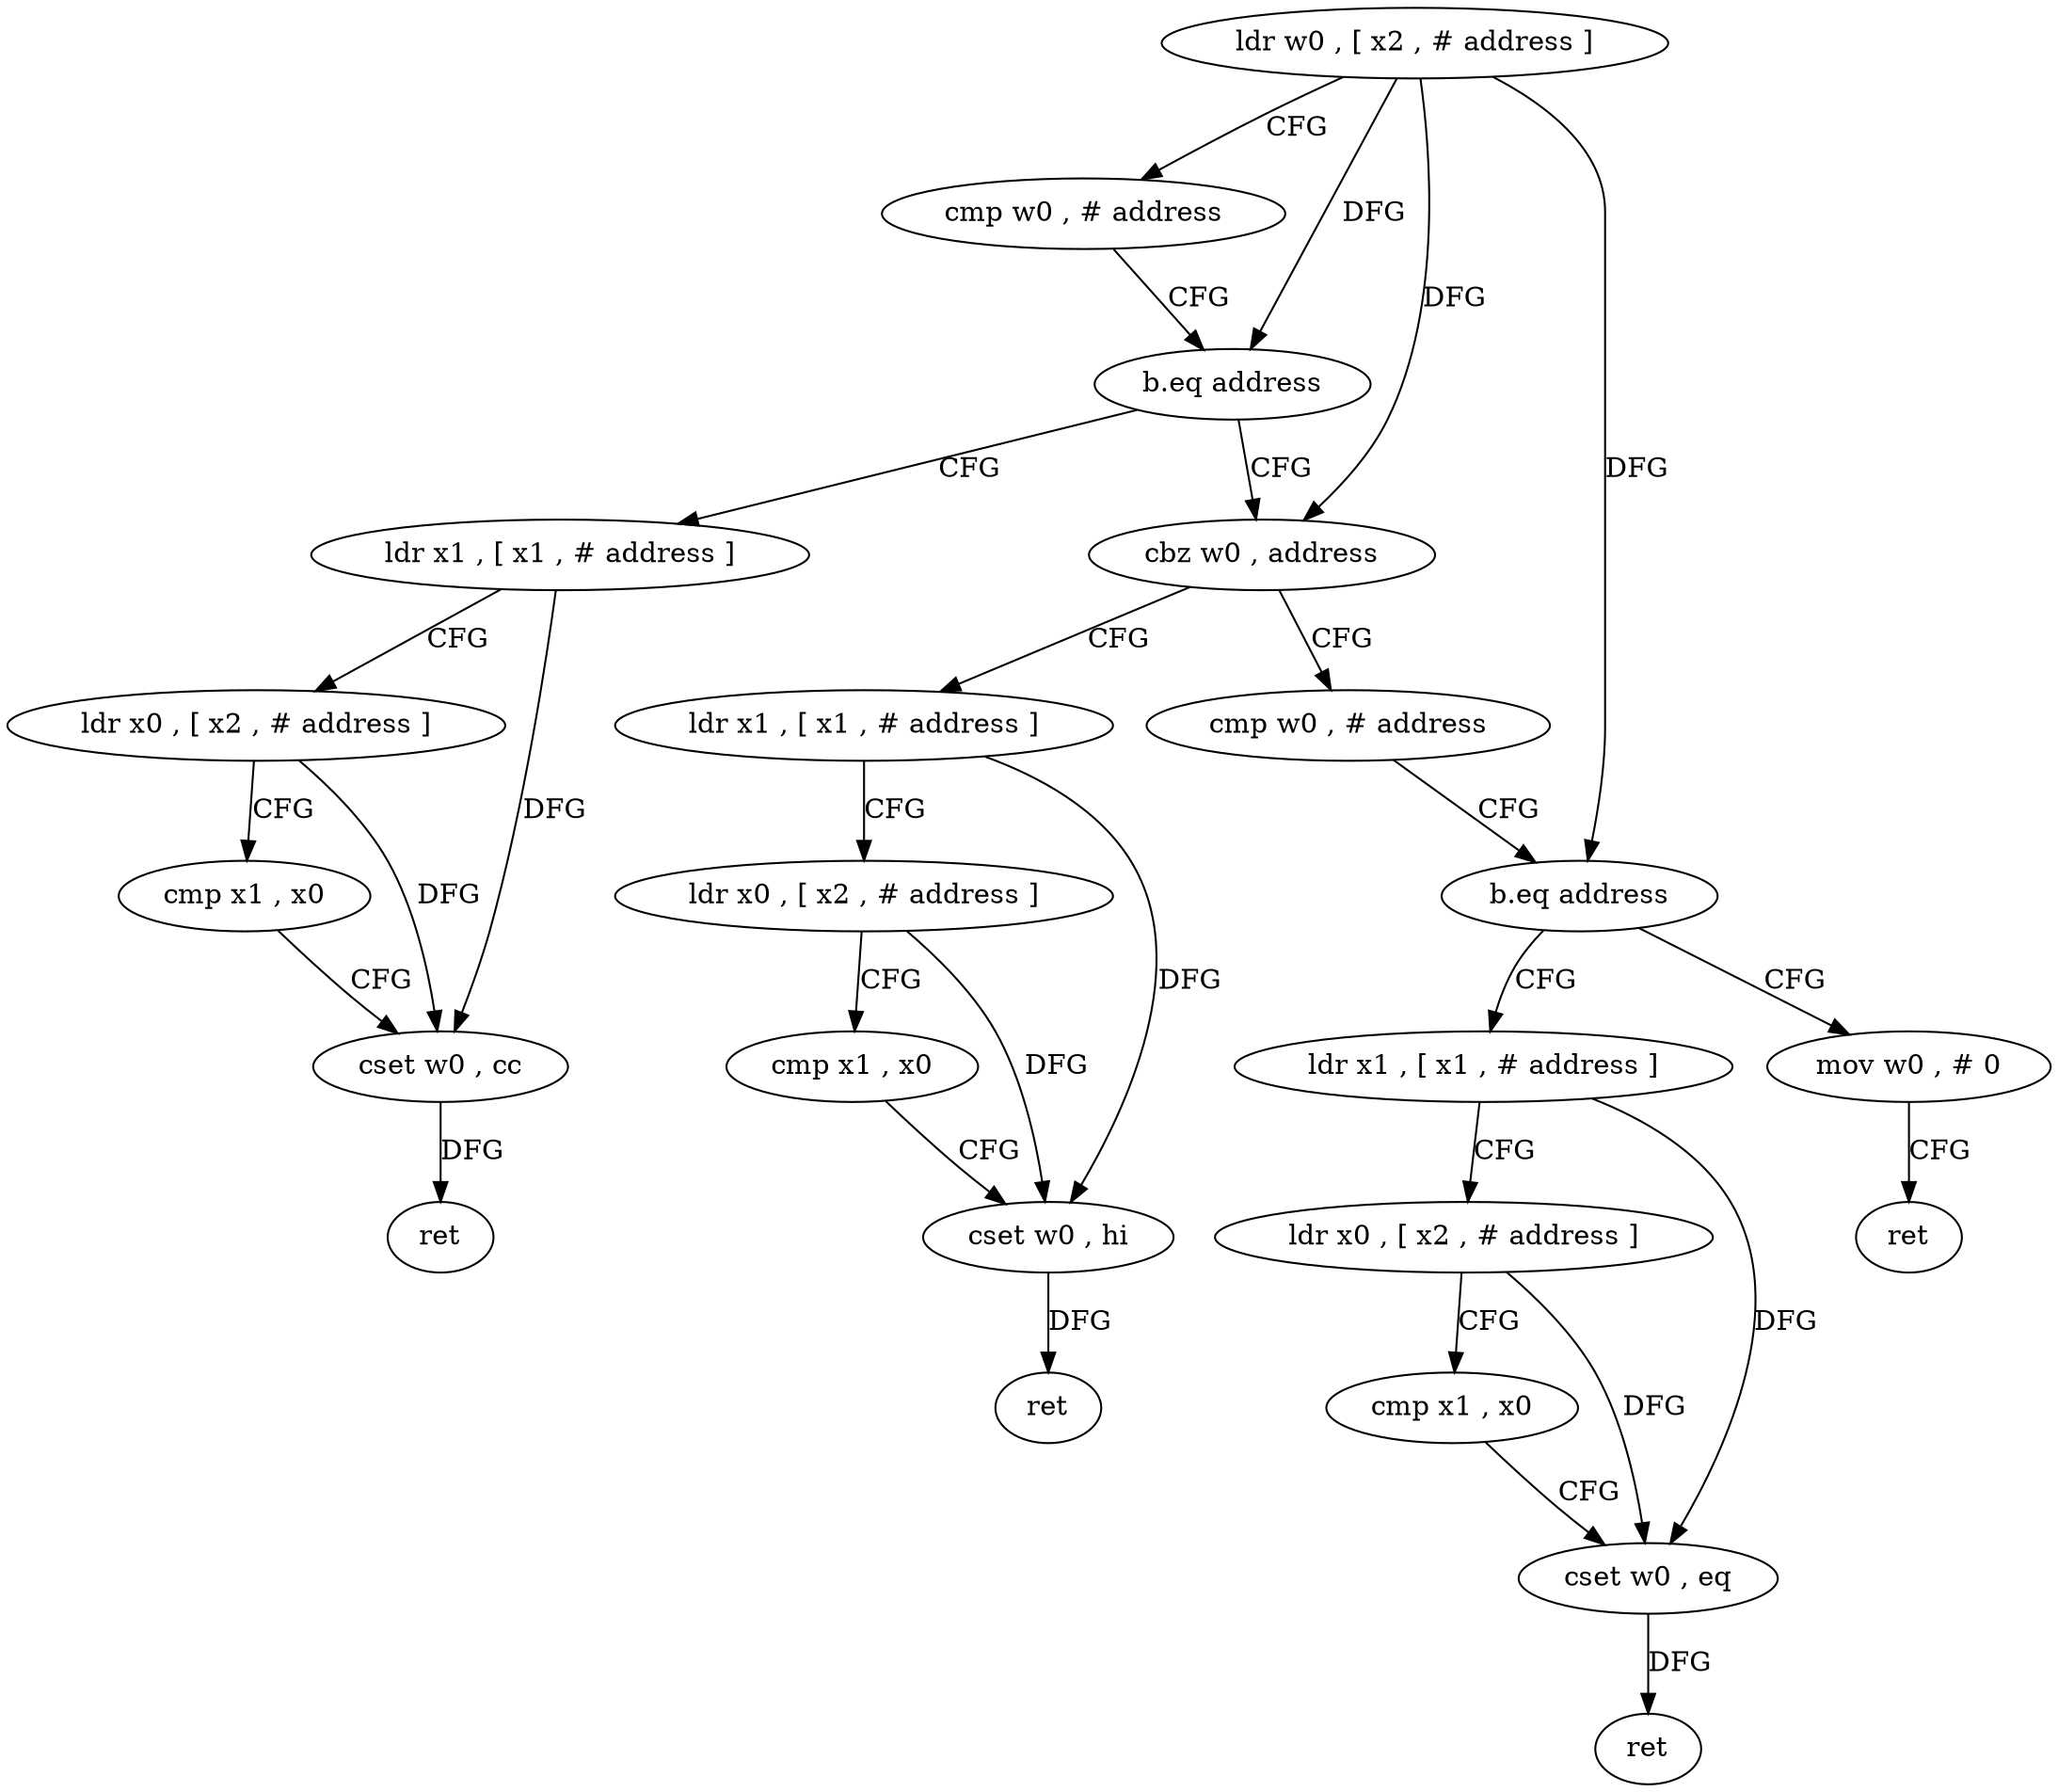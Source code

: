 digraph "func" {
"4215180" [label = "ldr w0 , [ x2 , # address ]" ]
"4215184" [label = "cmp w0 , # address" ]
"4215188" [label = "b.eq address" ]
"4215232" [label = "ldr x1 , [ x1 , # address ]" ]
"4215192" [label = "cbz w0 , address" ]
"4215236" [label = "ldr x0 , [ x2 , # address ]" ]
"4215240" [label = "cmp x1 , x0" ]
"4215244" [label = "cset w0 , cc" ]
"4215248" [label = "ret" ]
"4215212" [label = "ldr x1 , [ x1 , # address ]" ]
"4215196" [label = "cmp w0 , # address" ]
"4215216" [label = "ldr x0 , [ x2 , # address ]" ]
"4215220" [label = "cmp x1 , x0" ]
"4215224" [label = "cset w0 , hi" ]
"4215228" [label = "ret" ]
"4215200" [label = "b.eq address" ]
"4215252" [label = "ldr x1 , [ x1 , # address ]" ]
"4215204" [label = "mov w0 , # 0" ]
"4215256" [label = "ldr x0 , [ x2 , # address ]" ]
"4215260" [label = "cmp x1 , x0" ]
"4215264" [label = "cset w0 , eq" ]
"4215268" [label = "ret" ]
"4215208" [label = "ret" ]
"4215180" -> "4215184" [ label = "CFG" ]
"4215180" -> "4215188" [ label = "DFG" ]
"4215180" -> "4215192" [ label = "DFG" ]
"4215180" -> "4215200" [ label = "DFG" ]
"4215184" -> "4215188" [ label = "CFG" ]
"4215188" -> "4215232" [ label = "CFG" ]
"4215188" -> "4215192" [ label = "CFG" ]
"4215232" -> "4215236" [ label = "CFG" ]
"4215232" -> "4215244" [ label = "DFG" ]
"4215192" -> "4215212" [ label = "CFG" ]
"4215192" -> "4215196" [ label = "CFG" ]
"4215236" -> "4215240" [ label = "CFG" ]
"4215236" -> "4215244" [ label = "DFG" ]
"4215240" -> "4215244" [ label = "CFG" ]
"4215244" -> "4215248" [ label = "DFG" ]
"4215212" -> "4215216" [ label = "CFG" ]
"4215212" -> "4215224" [ label = "DFG" ]
"4215196" -> "4215200" [ label = "CFG" ]
"4215216" -> "4215220" [ label = "CFG" ]
"4215216" -> "4215224" [ label = "DFG" ]
"4215220" -> "4215224" [ label = "CFG" ]
"4215224" -> "4215228" [ label = "DFG" ]
"4215200" -> "4215252" [ label = "CFG" ]
"4215200" -> "4215204" [ label = "CFG" ]
"4215252" -> "4215256" [ label = "CFG" ]
"4215252" -> "4215264" [ label = "DFG" ]
"4215204" -> "4215208" [ label = "CFG" ]
"4215256" -> "4215260" [ label = "CFG" ]
"4215256" -> "4215264" [ label = "DFG" ]
"4215260" -> "4215264" [ label = "CFG" ]
"4215264" -> "4215268" [ label = "DFG" ]
}

